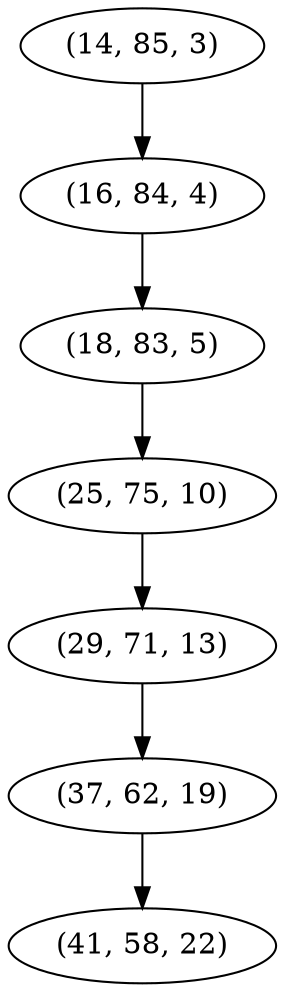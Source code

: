 digraph tree {
    "(14, 85, 3)";
    "(16, 84, 4)";
    "(18, 83, 5)";
    "(25, 75, 10)";
    "(29, 71, 13)";
    "(37, 62, 19)";
    "(41, 58, 22)";
    "(14, 85, 3)" -> "(16, 84, 4)";
    "(16, 84, 4)" -> "(18, 83, 5)";
    "(18, 83, 5)" -> "(25, 75, 10)";
    "(25, 75, 10)" -> "(29, 71, 13)";
    "(29, 71, 13)" -> "(37, 62, 19)";
    "(37, 62, 19)" -> "(41, 58, 22)";
}
